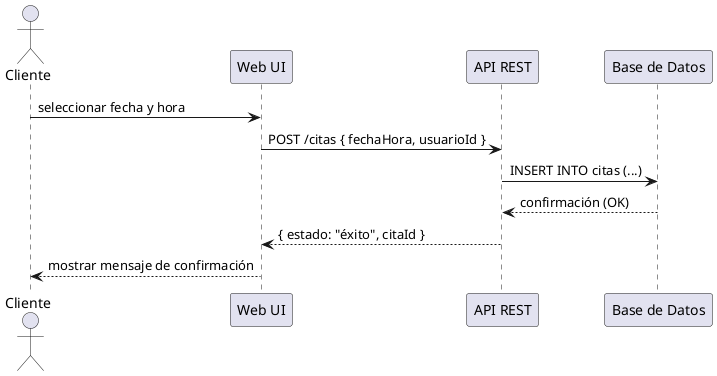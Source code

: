 @startuml
actor Cliente
participant "Web UI" as UI
participant "API REST" as API
participant "Base de Datos" as DB

Cliente -> UI : seleccionar fecha y hora
UI -> API : POST /citas { fechaHora, usuarioId }
API -> DB : INSERT INTO citas (...)
DB --> API : confirmación (OK)
API --> UI : { estado: "éxito", citaId }
UI --> Cliente : mostrar mensaje de confirmación
@enduml
